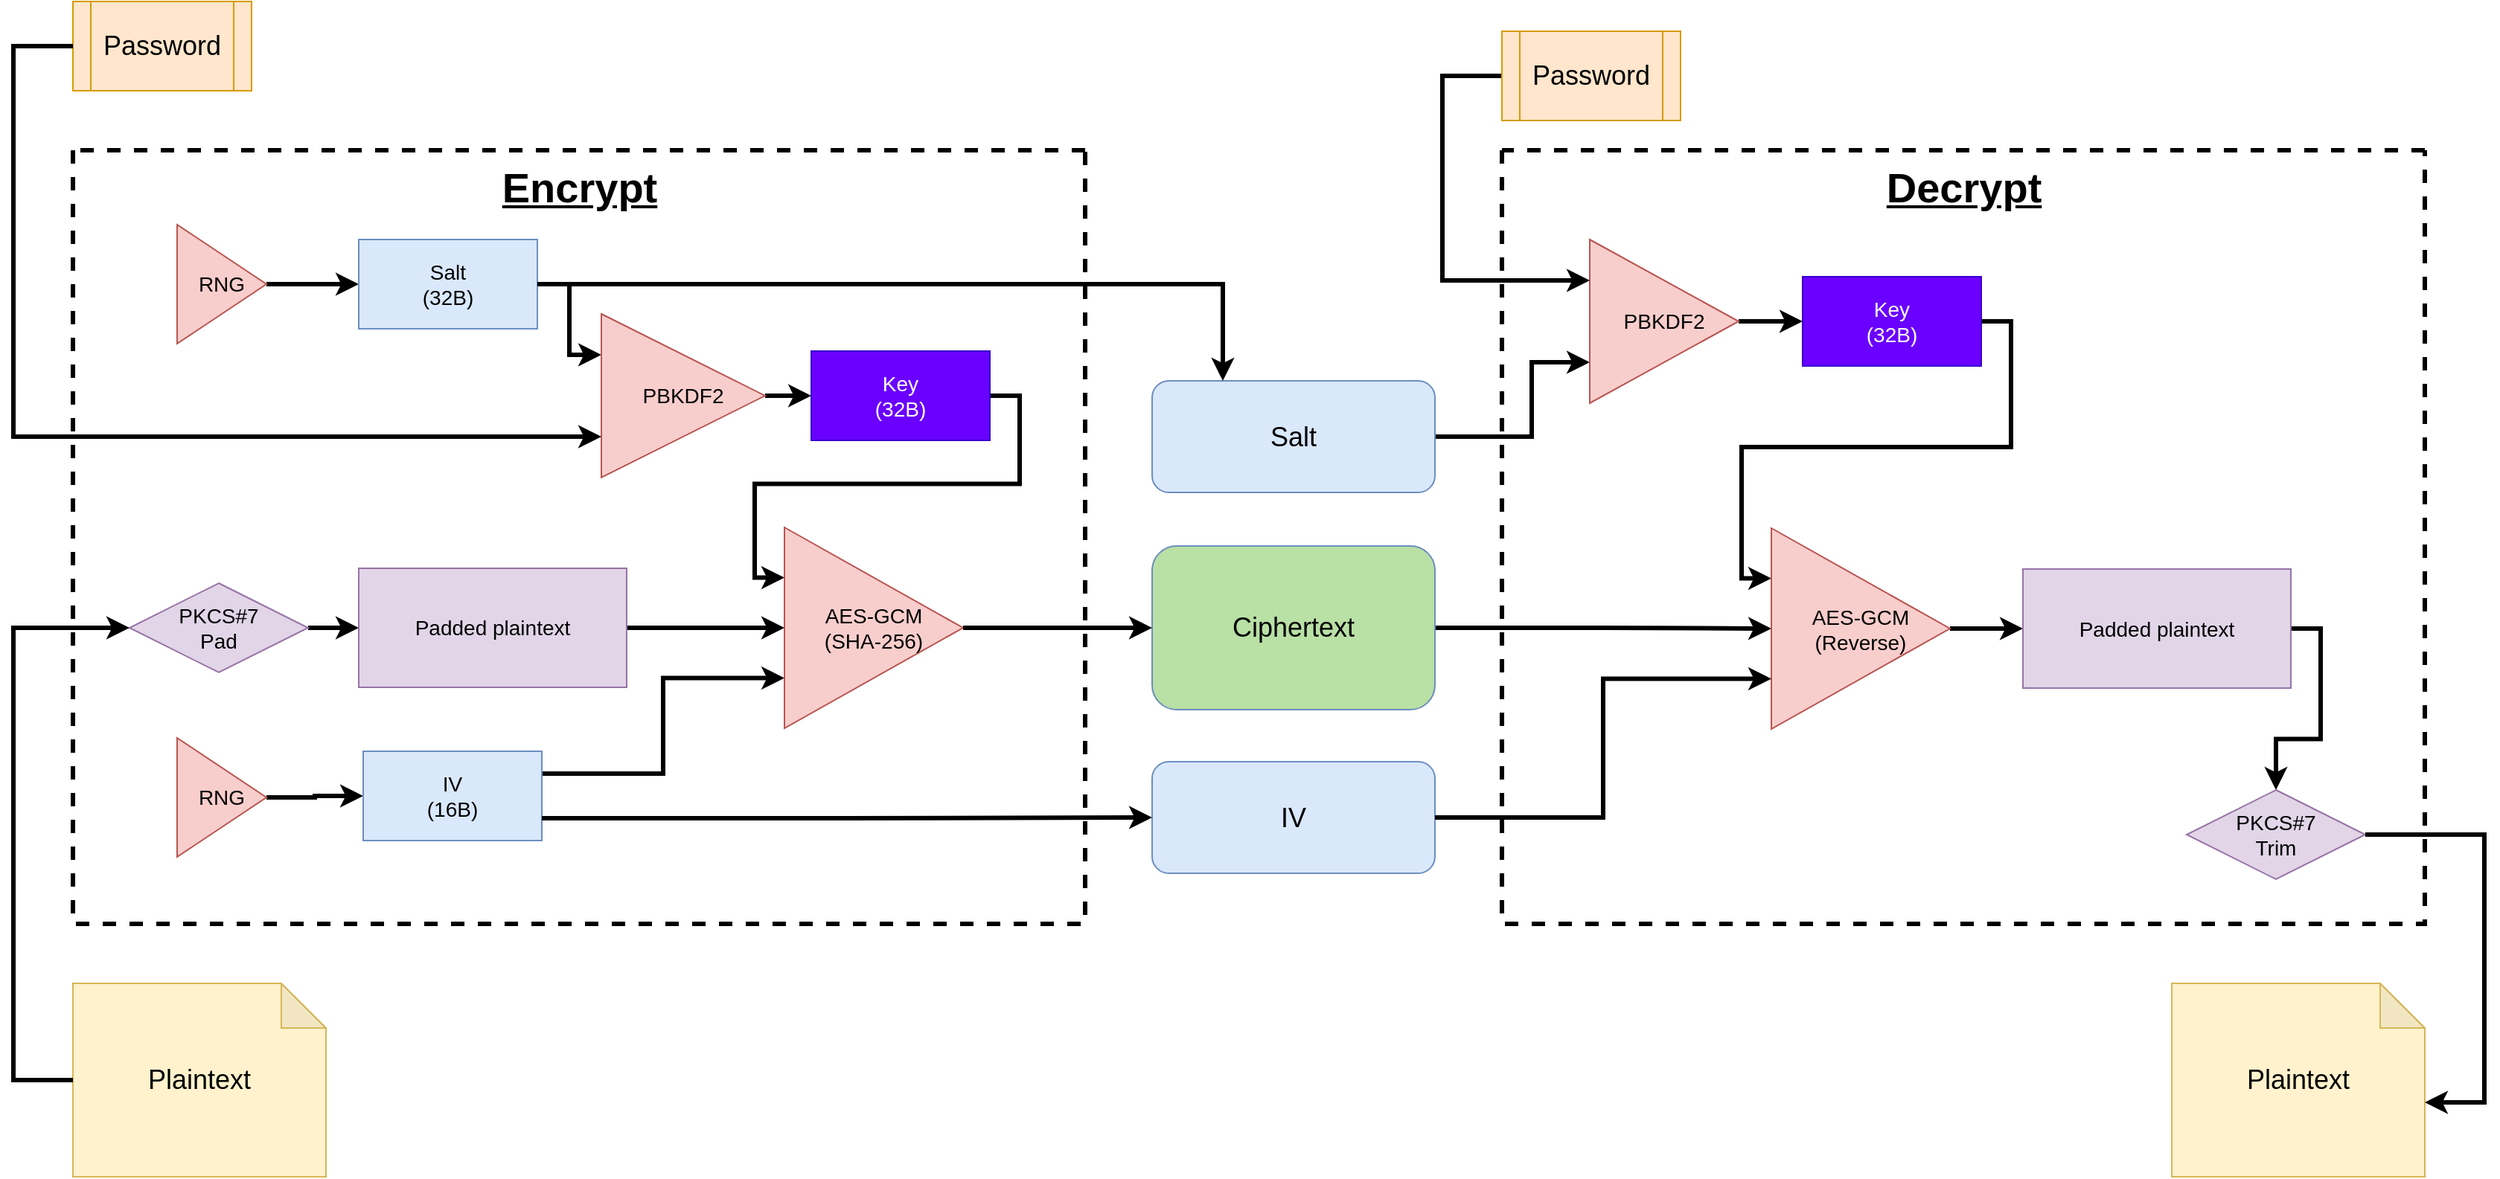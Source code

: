 <mxfile version="24.6.5" type="device">
  <diagram name="Page-1" id="T1-6JBChSrpK32Yw8LHf">
    <mxGraphModel dx="2162" dy="856" grid="1" gridSize="10" guides="1" tooltips="1" connect="1" arrows="1" fold="1" page="1" pageScale="1" pageWidth="850" pageHeight="1100" math="0" shadow="0">
      <root>
        <mxCell id="0" />
        <mxCell id="1" parent="0" />
        <mxCell id="lAIXfmTGiXvmbAfdySJ4-13" value="" style="swimlane;startSize=0;strokeWidth=3;fillColor=none;fontColor=#ffffff;strokeColor=#000000;fillStyle=solid;rounded=1;dashed=1;" parent="1" vertex="1">
          <mxGeometry x="-40" y="120" width="680" height="520" as="geometry">
            <mxRectangle x="-40" y="110" width="50" height="40" as="alternateBounds" />
          </mxGeometry>
        </mxCell>
        <mxCell id="lAIXfmTGiXvmbAfdySJ4-22" style="edgeStyle=orthogonalEdgeStyle;rounded=0;orthogonalLoop=1;jettySize=auto;html=1;exitX=1;exitY=0.5;exitDx=0;exitDy=0;entryX=0;entryY=0.5;entryDx=0;entryDy=0;strokeWidth=3;" parent="lAIXfmTGiXvmbAfdySJ4-13" source="lAIXfmTGiXvmbAfdySJ4-6" target="lAIXfmTGiXvmbAfdySJ4-2" edge="1">
          <mxGeometry relative="1" as="geometry" />
        </mxCell>
        <mxCell id="lAIXfmTGiXvmbAfdySJ4-6" value="RNG" style="triangle;whiteSpace=wrap;html=1;fillColor=#f8cecc;strokeColor=#b85450;fontSize=14;" parent="lAIXfmTGiXvmbAfdySJ4-13" vertex="1">
          <mxGeometry x="70" y="395" width="60" height="80" as="geometry" />
        </mxCell>
        <mxCell id="lAIXfmTGiXvmbAfdySJ4-14" style="edgeStyle=orthogonalEdgeStyle;rounded=0;orthogonalLoop=1;jettySize=auto;html=1;exitX=1;exitY=0.5;exitDx=0;exitDy=0;entryX=0;entryY=0.5;entryDx=0;entryDy=0;strokeWidth=3;" parent="lAIXfmTGiXvmbAfdySJ4-13" source="lAIXfmTGiXvmbAfdySJ4-5" target="lAIXfmTGiXvmbAfdySJ4-1" edge="1">
          <mxGeometry relative="1" as="geometry" />
        </mxCell>
        <mxCell id="lAIXfmTGiXvmbAfdySJ4-5" value="RNG" style="triangle;whiteSpace=wrap;html=1;fillColor=#f8cecc;strokeColor=#b85450;fontSize=14;" parent="lAIXfmTGiXvmbAfdySJ4-13" vertex="1">
          <mxGeometry x="70" y="50" width="60" height="80" as="geometry" />
        </mxCell>
        <mxCell id="lAIXfmTGiXvmbAfdySJ4-198" style="edgeStyle=orthogonalEdgeStyle;rounded=0;orthogonalLoop=1;jettySize=auto;html=1;exitX=1;exitY=0.25;exitDx=0;exitDy=0;entryX=0;entryY=0.75;entryDx=0;entryDy=0;strokeWidth=3;" parent="lAIXfmTGiXvmbAfdySJ4-13" source="lAIXfmTGiXvmbAfdySJ4-2" target="lAIXfmTGiXvmbAfdySJ4-11" edge="1">
          <mxGeometry relative="1" as="geometry" />
        </mxCell>
        <mxCell id="lAIXfmTGiXvmbAfdySJ4-2" value="IV&lt;div style=&quot;font-size: 14px;&quot;&gt;(16B)&lt;/div&gt;" style="rounded=0;whiteSpace=wrap;html=1;fillColor=#dae8fc;strokeColor=#6c8ebf;fontSize=14;" parent="lAIXfmTGiXvmbAfdySJ4-13" vertex="1">
          <mxGeometry x="195" y="404" width="120" height="60" as="geometry" />
        </mxCell>
        <mxCell id="lAIXfmTGiXvmbAfdySJ4-15" style="edgeStyle=orthogonalEdgeStyle;rounded=0;orthogonalLoop=1;jettySize=auto;html=1;exitX=1;exitY=0.5;exitDx=0;exitDy=0;entryX=0;entryY=0.25;entryDx=0;entryDy=0;strokeWidth=3;" parent="lAIXfmTGiXvmbAfdySJ4-13" source="lAIXfmTGiXvmbAfdySJ4-1" target="lAIXfmTGiXvmbAfdySJ4-3" edge="1">
          <mxGeometry relative="1" as="geometry" />
        </mxCell>
        <mxCell id="lAIXfmTGiXvmbAfdySJ4-1" value="Salt&lt;div style=&quot;font-size: 14px;&quot;&gt;(32B)&lt;/div&gt;" style="rounded=0;whiteSpace=wrap;html=1;fillColor=#dae8fc;strokeColor=#6c8ebf;fontSize=14;" parent="lAIXfmTGiXvmbAfdySJ4-13" vertex="1">
          <mxGeometry x="192" y="60" width="120" height="60" as="geometry" />
        </mxCell>
        <mxCell id="lAIXfmTGiXvmbAfdySJ4-17" style="edgeStyle=orthogonalEdgeStyle;rounded=0;orthogonalLoop=1;jettySize=auto;html=1;exitX=1;exitY=0.5;exitDx=0;exitDy=0;entryX=0;entryY=0.5;entryDx=0;entryDy=0;strokeWidth=3;" parent="lAIXfmTGiXvmbAfdySJ4-13" source="lAIXfmTGiXvmbAfdySJ4-3" target="lAIXfmTGiXvmbAfdySJ4-7" edge="1">
          <mxGeometry relative="1" as="geometry" />
        </mxCell>
        <mxCell id="lAIXfmTGiXvmbAfdySJ4-3" value="PBKDF2" style="triangle;whiteSpace=wrap;html=1;fillColor=#f8cecc;strokeColor=#b85450;fontSize=14;" parent="lAIXfmTGiXvmbAfdySJ4-13" vertex="1">
          <mxGeometry x="355" y="110" width="110" height="110" as="geometry" />
        </mxCell>
        <mxCell id="lAIXfmTGiXvmbAfdySJ4-21" style="edgeStyle=orthogonalEdgeStyle;rounded=0;orthogonalLoop=1;jettySize=auto;html=1;exitX=1;exitY=0.5;exitDx=0;exitDy=0;entryX=0;entryY=0.25;entryDx=0;entryDy=0;strokeWidth=3;" parent="lAIXfmTGiXvmbAfdySJ4-13" source="lAIXfmTGiXvmbAfdySJ4-7" target="lAIXfmTGiXvmbAfdySJ4-11" edge="1">
          <mxGeometry relative="1" as="geometry" />
        </mxCell>
        <mxCell id="lAIXfmTGiXvmbAfdySJ4-7" value="Key&lt;div style=&quot;font-size: 14px;&quot;&gt;(32B)&lt;/div&gt;" style="rounded=0;whiteSpace=wrap;html=1;fillColor=#6a00ff;fontColor=#ffffff;strokeColor=#3700CC;fontSize=14;" parent="lAIXfmTGiXvmbAfdySJ4-13" vertex="1">
          <mxGeometry x="496" y="135" width="120" height="60" as="geometry" />
        </mxCell>
        <mxCell id="lAIXfmTGiXvmbAfdySJ4-20" style="edgeStyle=orthogonalEdgeStyle;rounded=0;orthogonalLoop=1;jettySize=auto;html=1;exitX=1;exitY=0.5;exitDx=0;exitDy=0;entryX=0;entryY=0.5;entryDx=0;entryDy=0;strokeWidth=3;" parent="lAIXfmTGiXvmbAfdySJ4-13" source="lAIXfmTGiXvmbAfdySJ4-10" target="lAIXfmTGiXvmbAfdySJ4-11" edge="1">
          <mxGeometry relative="1" as="geometry" />
        </mxCell>
        <mxCell id="lAIXfmTGiXvmbAfdySJ4-10" value="Padded plaintext" style="rounded=0;whiteSpace=wrap;html=1;fillColor=#e1d5e7;strokeColor=#9673a6;fontSize=14;" parent="lAIXfmTGiXvmbAfdySJ4-13" vertex="1">
          <mxGeometry x="192" y="281" width="180" height="80" as="geometry" />
        </mxCell>
        <mxCell id="lAIXfmTGiXvmbAfdySJ4-19" style="edgeStyle=orthogonalEdgeStyle;rounded=0;orthogonalLoop=1;jettySize=auto;html=1;exitX=1;exitY=0.5;exitDx=0;exitDy=0;entryX=0;entryY=0.5;entryDx=0;entryDy=0;strokeColor=default;strokeWidth=3;align=center;verticalAlign=middle;fontFamily=Helvetica;fontSize=11;fontColor=default;labelBackgroundColor=default;endArrow=classic;" parent="lAIXfmTGiXvmbAfdySJ4-13" source="lAIXfmTGiXvmbAfdySJ4-195" target="lAIXfmTGiXvmbAfdySJ4-10" edge="1">
          <mxGeometry relative="1" as="geometry">
            <mxPoint x="190" y="335.5" as="sourcePoint" />
          </mxGeometry>
        </mxCell>
        <mxCell id="lAIXfmTGiXvmbAfdySJ4-11" value="&lt;div style=&quot;font-size: 14px;&quot;&gt;AES-GCM&lt;/div&gt;&lt;div style=&quot;font-size: 14px;&quot;&gt;(SHA-256)&lt;/div&gt;" style="triangle;whiteSpace=wrap;html=1;fillColor=#f8cecc;strokeColor=#b85450;fontSize=14;" parent="lAIXfmTGiXvmbAfdySJ4-13" vertex="1">
          <mxGeometry x="478" y="253.5" width="120" height="135" as="geometry" />
        </mxCell>
        <mxCell id="lAIXfmTGiXvmbAfdySJ4-195" value="&lt;div style=&quot;font-size: 14px;&quot;&gt;PKCS#7&lt;br style=&quot;font-size: 14px;&quot;&gt;&lt;/div&gt;&lt;div style=&quot;font-size: 14px;&quot;&gt;Pad&lt;/div&gt;" style="shape=rhombus;perimeter=rhombusPerimeter;whiteSpace=wrap;html=1;align=center;fillColor=#e1d5e7;strokeColor=#9673a6;fontSize=14;" parent="lAIXfmTGiXvmbAfdySJ4-13" vertex="1">
          <mxGeometry x="38" y="291" width="120" height="60" as="geometry" />
        </mxCell>
        <mxCell id="lAIXfmTGiXvmbAfdySJ4-201" value="Encrypt" style="text;html=1;align=center;verticalAlign=middle;resizable=0;points=[];autosize=1;strokeColor=none;fillColor=none;fontFamily=Helvetica;fontSize=28;fontColor=default;labelBackgroundColor=none;fontStyle=5;" parent="lAIXfmTGiXvmbAfdySJ4-13" vertex="1">
          <mxGeometry x="280" width="120" height="50" as="geometry" />
        </mxCell>
        <mxCell id="lAIXfmTGiXvmbAfdySJ4-12" value="Password" style="shape=process;whiteSpace=wrap;html=1;backgroundOutline=1;fillColor=#ffe6cc;strokeColor=#d79b00;fontSize=18;" parent="1" vertex="1">
          <mxGeometry x="-40" y="20" width="120" height="60" as="geometry" />
        </mxCell>
        <mxCell id="lAIXfmTGiXvmbAfdySJ4-16" style="edgeStyle=orthogonalEdgeStyle;rounded=0;orthogonalLoop=1;jettySize=auto;html=1;exitX=0;exitY=0.5;exitDx=0;exitDy=0;entryX=0;entryY=0.75;entryDx=0;entryDy=0;strokeWidth=3;" parent="1" source="lAIXfmTGiXvmbAfdySJ4-12" target="lAIXfmTGiXvmbAfdySJ4-3" edge="1">
          <mxGeometry relative="1" as="geometry">
            <Array as="points">
              <mxPoint x="-80" y="50" />
              <mxPoint x="-80" y="313" />
            </Array>
          </mxGeometry>
        </mxCell>
        <mxCell id="lAIXfmTGiXvmbAfdySJ4-8" value="Plaintext" style="shape=note;whiteSpace=wrap;html=1;backgroundOutline=1;darkOpacity=0.05;fillColor=#fff2cc;strokeColor=#d6b656;fontSize=18;" parent="1" vertex="1">
          <mxGeometry x="-40" y="680" width="170" height="130" as="geometry" />
        </mxCell>
        <mxCell id="lAIXfmTGiXvmbAfdySJ4-185" style="edgeStyle=orthogonalEdgeStyle;rounded=0;orthogonalLoop=1;jettySize=auto;html=1;exitX=1;exitY=0.5;exitDx=0;exitDy=0;entryX=0;entryY=0.5;entryDx=0;entryDy=0;strokeWidth=3;" parent="1" source="lAIXfmTGiXvmbAfdySJ4-156" target="lAIXfmTGiXvmbAfdySJ4-178" edge="1">
          <mxGeometry relative="1" as="geometry" />
        </mxCell>
        <mxCell id="lAIXfmTGiXvmbAfdySJ4-156" value="Ciphertext" style="rounded=1;whiteSpace=wrap;html=1;fillColor=#B9E0A5;strokeColor=#6c8ebf;fontSize=18;" parent="1" vertex="1">
          <mxGeometry x="685" y="386" width="190" height="110" as="geometry" />
        </mxCell>
        <mxCell id="lAIXfmTGiXvmbAfdySJ4-180" style="edgeStyle=orthogonalEdgeStyle;rounded=0;orthogonalLoop=1;jettySize=auto;html=1;exitX=1;exitY=0.5;exitDx=0;exitDy=0;entryX=0;entryY=0.75;entryDx=0;entryDy=0;strokeWidth=3;" parent="1" source="lAIXfmTGiXvmbAfdySJ4-157" target="lAIXfmTGiXvmbAfdySJ4-171" edge="1">
          <mxGeometry relative="1" as="geometry">
            <Array as="points">
              <mxPoint x="940" y="313" />
              <mxPoint x="940" y="263" />
            </Array>
          </mxGeometry>
        </mxCell>
        <mxCell id="lAIXfmTGiXvmbAfdySJ4-157" value="Salt" style="rounded=1;whiteSpace=wrap;html=1;fillColor=#dae8fc;strokeColor=#6c8ebf;fontSize=18;" parent="1" vertex="1">
          <mxGeometry x="685" y="275" width="190" height="75" as="geometry" />
        </mxCell>
        <mxCell id="lAIXfmTGiXvmbAfdySJ4-161" value="IV" style="rounded=1;whiteSpace=wrap;html=1;fillColor=#dae8fc;strokeColor=#6c8ebf;fontSize=18;" parent="1" vertex="1">
          <mxGeometry x="685" y="531" width="190" height="75" as="geometry" />
        </mxCell>
        <mxCell id="lAIXfmTGiXvmbAfdySJ4-162" value="" style="swimlane;startSize=0;strokeWidth=3;fillColor=none;fontColor=#ffffff;strokeColor=#000000;fillStyle=dots;rounded=1;dashed=1;" parent="1" vertex="1">
          <mxGeometry x="920" y="120" width="620" height="520" as="geometry" />
        </mxCell>
        <mxCell id="lAIXfmTGiXvmbAfdySJ4-170" style="edgeStyle=orthogonalEdgeStyle;rounded=0;orthogonalLoop=1;jettySize=auto;html=1;exitX=1;exitY=0.5;exitDx=0;exitDy=0;entryX=0;entryY=0.5;entryDx=0;entryDy=0;strokeWidth=3;" parent="lAIXfmTGiXvmbAfdySJ4-162" source="lAIXfmTGiXvmbAfdySJ4-171" target="lAIXfmTGiXvmbAfdySJ4-173" edge="1">
          <mxGeometry relative="1" as="geometry" />
        </mxCell>
        <mxCell id="lAIXfmTGiXvmbAfdySJ4-171" value="PBKDF2" style="triangle;whiteSpace=wrap;html=1;fillColor=#f8cecc;strokeColor=#b85450;fontSize=14;" parent="lAIXfmTGiXvmbAfdySJ4-162" vertex="1">
          <mxGeometry x="59" y="60" width="100" height="110" as="geometry" />
        </mxCell>
        <mxCell id="lAIXfmTGiXvmbAfdySJ4-172" style="edgeStyle=orthogonalEdgeStyle;rounded=0;orthogonalLoop=1;jettySize=auto;html=1;exitX=1;exitY=0.5;exitDx=0;exitDy=0;entryX=0;entryY=0.25;entryDx=0;entryDy=0;strokeWidth=3;" parent="lAIXfmTGiXvmbAfdySJ4-162" source="lAIXfmTGiXvmbAfdySJ4-173" target="lAIXfmTGiXvmbAfdySJ4-178" edge="1">
          <mxGeometry relative="1" as="geometry" />
        </mxCell>
        <mxCell id="lAIXfmTGiXvmbAfdySJ4-173" value="Key&lt;div style=&quot;font-size: 14px;&quot;&gt;(32B)&lt;/div&gt;" style="rounded=0;whiteSpace=wrap;html=1;fillColor=#6a00ff;fontColor=#ffffff;strokeColor=#3700CC;fontSize=14;" parent="lAIXfmTGiXvmbAfdySJ4-162" vertex="1">
          <mxGeometry x="202" y="85" width="120" height="60" as="geometry" />
        </mxCell>
        <mxCell id="lAIXfmTGiXvmbAfdySJ4-187" style="edgeStyle=orthogonalEdgeStyle;rounded=0;orthogonalLoop=1;jettySize=auto;html=1;exitX=1;exitY=0.5;exitDx=0;exitDy=0;entryX=0;entryY=0.5;entryDx=0;entryDy=0;strokeWidth=3;" parent="lAIXfmTGiXvmbAfdySJ4-162" source="lAIXfmTGiXvmbAfdySJ4-178" target="lAIXfmTGiXvmbAfdySJ4-175" edge="1">
          <mxGeometry relative="1" as="geometry" />
        </mxCell>
        <mxCell id="lAIXfmTGiXvmbAfdySJ4-178" value="&lt;div style=&quot;font-size: 14px;&quot;&gt;AES-GCM&lt;/div&gt;&lt;div style=&quot;font-size: 14px;&quot;&gt;(Reverse)&lt;/div&gt;" style="triangle;whiteSpace=wrap;html=1;fillColor=#f8cecc;strokeColor=#b85450;fontSize=14;" parent="lAIXfmTGiXvmbAfdySJ4-162" vertex="1">
          <mxGeometry x="181" y="254" width="120" height="135" as="geometry" />
        </mxCell>
        <mxCell id="lAIXfmTGiXvmbAfdySJ4-188" style="edgeStyle=orthogonalEdgeStyle;rounded=0;orthogonalLoop=1;jettySize=auto;html=1;exitX=1;exitY=0.5;exitDx=0;exitDy=0;entryX=0.5;entryY=0;entryDx=0;entryDy=0;strokeWidth=3;" parent="lAIXfmTGiXvmbAfdySJ4-162" source="lAIXfmTGiXvmbAfdySJ4-175" target="lAIXfmTGiXvmbAfdySJ4-196" edge="1">
          <mxGeometry relative="1" as="geometry" />
        </mxCell>
        <mxCell id="lAIXfmTGiXvmbAfdySJ4-175" value="Padded plaintext" style="rounded=0;whiteSpace=wrap;html=1;fillColor=#e1d5e7;strokeColor=#9673a6;fontSize=14;" parent="lAIXfmTGiXvmbAfdySJ4-162" vertex="1">
          <mxGeometry x="350" y="281.5" width="180" height="80" as="geometry" />
        </mxCell>
        <mxCell id="lAIXfmTGiXvmbAfdySJ4-196" value="&lt;div style=&quot;font-size: 14px;&quot;&gt;PKCS#7&lt;br style=&quot;font-size: 14px;&quot;&gt;&lt;/div&gt;&lt;div style=&quot;font-size: 14px;&quot;&gt;Trim&lt;/div&gt;" style="shape=rhombus;perimeter=rhombusPerimeter;whiteSpace=wrap;html=1;align=center;fillColor=#e1d5e7;strokeColor=#9673a6;fontSize=14;" parent="lAIXfmTGiXvmbAfdySJ4-162" vertex="1">
          <mxGeometry x="460" y="430" width="120" height="60" as="geometry" />
        </mxCell>
        <mxCell id="lAIXfmTGiXvmbAfdySJ4-202" value="Decrypt" style="text;html=1;align=center;verticalAlign=middle;resizable=0;points=[];autosize=1;strokeColor=none;fillColor=none;fontFamily=Helvetica;fontSize=28;fontColor=default;labelBackgroundColor=none;fontStyle=5;" parent="lAIXfmTGiXvmbAfdySJ4-162" vertex="1">
          <mxGeometry x="250" width="120" height="50" as="geometry" />
        </mxCell>
        <mxCell id="lAIXfmTGiXvmbAfdySJ4-182" style="edgeStyle=orthogonalEdgeStyle;rounded=0;orthogonalLoop=1;jettySize=auto;html=1;exitX=0;exitY=0.5;exitDx=0;exitDy=0;entryX=0;entryY=0.25;entryDx=0;entryDy=0;strokeWidth=3;" parent="1" source="lAIXfmTGiXvmbAfdySJ4-181" target="lAIXfmTGiXvmbAfdySJ4-171" edge="1">
          <mxGeometry relative="1" as="geometry">
            <Array as="points">
              <mxPoint x="880" y="70" />
              <mxPoint x="880" y="207" />
            </Array>
          </mxGeometry>
        </mxCell>
        <mxCell id="lAIXfmTGiXvmbAfdySJ4-181" value="Password" style="shape=process;whiteSpace=wrap;html=1;backgroundOutline=1;fillColor=#ffe6cc;strokeColor=#d79b00;fontSize=18;" parent="1" vertex="1">
          <mxGeometry x="920" y="40" width="120" height="60" as="geometry" />
        </mxCell>
        <mxCell id="lAIXfmTGiXvmbAfdySJ4-183" style="edgeStyle=orthogonalEdgeStyle;rounded=0;orthogonalLoop=1;jettySize=auto;html=1;exitX=1;exitY=0.5;exitDx=0;exitDy=0;entryX=0;entryY=0.75;entryDx=0;entryDy=0;strokeWidth=3;" parent="1" source="lAIXfmTGiXvmbAfdySJ4-161" target="lAIXfmTGiXvmbAfdySJ4-178" edge="1">
          <mxGeometry relative="1" as="geometry">
            <mxPoint x="1110" y="660" as="targetPoint" />
          </mxGeometry>
        </mxCell>
        <mxCell id="lAIXfmTGiXvmbAfdySJ4-189" value="Plaintext" style="shape=note;whiteSpace=wrap;html=1;backgroundOutline=1;darkOpacity=0.05;fillColor=#fff2cc;strokeColor=#d6b656;fontSize=18;" parent="1" vertex="1">
          <mxGeometry x="1370" y="680" width="170" height="130" as="geometry" />
        </mxCell>
        <mxCell id="lAIXfmTGiXvmbAfdySJ4-191" style="edgeStyle=orthogonalEdgeStyle;rounded=0;orthogonalLoop=1;jettySize=auto;html=1;exitX=1;exitY=0.5;exitDx=0;exitDy=0;entryX=0.25;entryY=0;entryDx=0;entryDy=0;strokeWidth=3;" parent="1" source="lAIXfmTGiXvmbAfdySJ4-1" target="lAIXfmTGiXvmbAfdySJ4-157" edge="1">
          <mxGeometry relative="1" as="geometry" />
        </mxCell>
        <mxCell id="lAIXfmTGiXvmbAfdySJ4-200" style="edgeStyle=orthogonalEdgeStyle;shape=connector;rounded=0;orthogonalLoop=1;jettySize=auto;html=1;exitX=1;exitY=0.5;exitDx=0;exitDy=0;entryX=0;entryY=0.5;entryDx=0;entryDy=0;strokeColor=default;strokeWidth=3;align=center;verticalAlign=middle;fontFamily=Helvetica;fontSize=11;fontColor=default;labelBackgroundColor=default;endArrow=classic;" parent="1" source="lAIXfmTGiXvmbAfdySJ4-11" target="lAIXfmTGiXvmbAfdySJ4-156" edge="1">
          <mxGeometry relative="1" as="geometry" />
        </mxCell>
        <mxCell id="--6wiBrmQFSUpI-zjuBX-1" style="edgeStyle=orthogonalEdgeStyle;shape=connector;rounded=0;orthogonalLoop=1;jettySize=auto;html=1;exitX=1;exitY=0.75;exitDx=0;exitDy=0;entryX=0;entryY=0.5;entryDx=0;entryDy=0;strokeColor=default;strokeWidth=3;align=center;verticalAlign=middle;fontFamily=Helvetica;fontSize=11;fontColor=default;labelBackgroundColor=default;endArrow=classic;" edge="1" parent="1" source="lAIXfmTGiXvmbAfdySJ4-2" target="lAIXfmTGiXvmbAfdySJ4-161">
          <mxGeometry relative="1" as="geometry">
            <mxPoint x="568" y="451" as="sourcePoint" />
            <mxPoint x="695" y="451" as="targetPoint" />
          </mxGeometry>
        </mxCell>
        <mxCell id="--6wiBrmQFSUpI-zjuBX-2" style="edgeStyle=orthogonalEdgeStyle;rounded=0;orthogonalLoop=1;jettySize=auto;html=1;exitX=1;exitY=0.5;exitDx=0;exitDy=0;entryX=0;entryY=0;entryDx=170;entryDy=80;strokeWidth=3;entryPerimeter=0;" edge="1" parent="1" source="lAIXfmTGiXvmbAfdySJ4-196" target="lAIXfmTGiXvmbAfdySJ4-189">
          <mxGeometry relative="1" as="geometry">
            <mxPoint x="885" y="451" as="sourcePoint" />
            <mxPoint x="1111" y="452" as="targetPoint" />
            <Array as="points">
              <mxPoint x="1580" y="580" />
              <mxPoint x="1580" y="760" />
            </Array>
          </mxGeometry>
        </mxCell>
        <mxCell id="--6wiBrmQFSUpI-zjuBX-3" style="edgeStyle=orthogonalEdgeStyle;shape=connector;rounded=0;orthogonalLoop=1;jettySize=auto;html=1;exitX=0;exitY=0.5;exitDx=0;exitDy=0;entryX=0;entryY=0.5;entryDx=0;entryDy=0;strokeColor=default;strokeWidth=3;align=center;verticalAlign=middle;fontFamily=Helvetica;fontSize=11;fontColor=default;labelBackgroundColor=default;endArrow=classic;exitPerimeter=0;" edge="1" parent="1" source="lAIXfmTGiXvmbAfdySJ4-8" target="lAIXfmTGiXvmbAfdySJ4-195">
          <mxGeometry relative="1" as="geometry">
            <mxPoint x="285" y="579" as="sourcePoint" />
            <mxPoint x="695" y="579" as="targetPoint" />
            <Array as="points">
              <mxPoint x="-80" y="745" />
              <mxPoint x="-80" y="441" />
            </Array>
          </mxGeometry>
        </mxCell>
      </root>
    </mxGraphModel>
  </diagram>
</mxfile>
